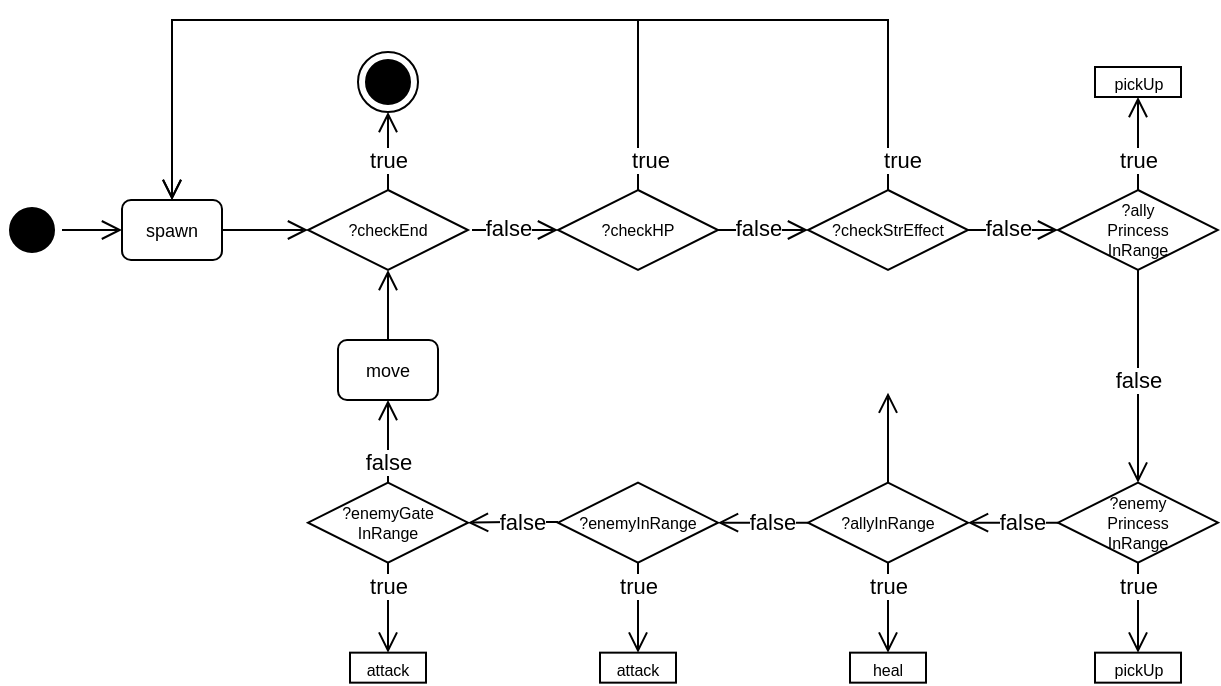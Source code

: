 <mxfile version="26.0.11">
  <diagram name="Page-1" id="e7e014a7-5840-1c2e-5031-d8a46d1fe8dd">
    <mxGraphModel dx="1247" dy="649" grid="1" gridSize="10" guides="1" tooltips="1" connect="1" arrows="1" fold="1" page="1" pageScale="1" pageWidth="1169" pageHeight="826" background="none" math="0" shadow="0">
      <root>
        <mxCell id="0" />
        <mxCell id="1" parent="0" />
        <mxCell id="22" value="" style="edgeStyle=elbowEdgeStyle;elbow=vertical;align=left;verticalAlign=bottom;endArrow=open;endSize=8;exitX=0.5;exitY=0;endFill=1;rounded=0;exitDx=0;exitDy=0;entryX=0.5;entryY=1;entryDx=0;entryDy=0;" parent="1" source="rSYbZqv3cKX7zQpIJlmM-34" target="_Sj6H3lR2v7R7_RWuAPX-43" edge="1">
          <mxGeometry x="-1" relative="1" as="geometry">
            <mxPoint x="295" y="70" as="targetPoint" />
            <Array as="points" />
            <mxPoint x="440" y="200.0" as="sourcePoint" />
          </mxGeometry>
        </mxCell>
        <mxCell id="_Sj6H3lR2v7R7_RWuAPX-50" value="true" style="edgeLabel;html=1;align=center;verticalAlign=middle;resizable=0;points=[];" parent="22" vertex="1" connectable="0">
          <mxGeometry x="0.267" relative="1" as="geometry">
            <mxPoint y="9" as="offset" />
          </mxGeometry>
        </mxCell>
        <mxCell id="rSYbZqv3cKX7zQpIJlmM-36" style="edgeStyle=orthogonalEdgeStyle;rounded=0;orthogonalLoop=1;jettySize=auto;html=1;exitX=1;exitY=0.5;exitDx=0;exitDy=0;strokeColor=none;" parent="1" source="_Sj6H3lR2v7R7_RWuAPX-70" target="rSYbZqv3cKX7zQpIJlmM-35" edge="1">
          <mxGeometry relative="1" as="geometry" />
        </mxCell>
        <mxCell id="_Sj6H3lR2v7R7_RWuAPX-70" value="" style="ellipse;shape=startState;fillColor=#000000;strokeColor=#000000;" parent="1" vertex="1">
          <mxGeometry x="100" y="130" width="30" height="30" as="geometry" />
        </mxCell>
        <mxCell id="_Sj6H3lR2v7R7_RWuAPX-43" value="" style="ellipse;shape=endState;fillColor=#000000;strokeColor=#000000;" parent="1" vertex="1">
          <mxGeometry x="278" y="56" width="30" height="30" as="geometry" />
        </mxCell>
        <mxCell id="rSYbZqv3cKX7zQpIJlmM-34" value="?checkEnd" style="rhombus;fontSize=8;" parent="1" vertex="1">
          <mxGeometry x="253" y="125" width="80" height="40" as="geometry" />
        </mxCell>
        <mxCell id="rSYbZqv3cKX7zQpIJlmM-35" value="spawn" style="fontSize=9;verticalAlign=middle;horizontal=1;rounded=1;" parent="1" vertex="1">
          <mxGeometry x="160" y="130" width="50" height="30" as="geometry" />
        </mxCell>
        <mxCell id="rSYbZqv3cKX7zQpIJlmM-39" value="" style="edgeStyle=elbowEdgeStyle;elbow=horizontal;align=left;verticalAlign=bottom;endArrow=open;endSize=8;exitX=1;exitY=0.5;endFill=1;rounded=0;exitDx=0;exitDy=0;entryX=0;entryY=0.5;entryDx=0;entryDy=0;" parent="1" source="_Sj6H3lR2v7R7_RWuAPX-70" target="rSYbZqv3cKX7zQpIJlmM-35" edge="1">
          <mxGeometry x="-1" relative="1" as="geometry">
            <mxPoint x="60" y="-30" as="targetPoint" />
            <Array as="points" />
            <mxPoint x="155" y="70.0" as="sourcePoint" />
          </mxGeometry>
        </mxCell>
        <mxCell id="rSYbZqv3cKX7zQpIJlmM-43" value="" style="edgeStyle=elbowEdgeStyle;elbow=horizontal;align=left;verticalAlign=bottom;endArrow=open;endSize=8;exitX=1;exitY=0.5;endFill=1;rounded=0;exitDx=0;exitDy=0;entryX=0;entryY=0.5;entryDx=0;entryDy=0;" parent="1" source="rSYbZqv3cKX7zQpIJlmM-35" target="rSYbZqv3cKX7zQpIJlmM-34" edge="1">
          <mxGeometry x="-1" relative="1" as="geometry">
            <mxPoint x="260" y="144.62" as="targetPoint" />
            <Array as="points" />
            <mxPoint x="220" y="144.62" as="sourcePoint" />
          </mxGeometry>
        </mxCell>
        <mxCell id="rSYbZqv3cKX7zQpIJlmM-45" value="" style="edgeStyle=elbowEdgeStyle;elbow=horizontal;align=left;verticalAlign=bottom;endArrow=open;endSize=8;exitX=0.5;exitY=0;endFill=1;rounded=0;exitDx=0;exitDy=0;entryX=0;entryY=0.5;entryDx=0;entryDy=0;" parent="1" target="rSYbZqv3cKX7zQpIJlmM-47" edge="1">
          <mxGeometry x="-1" relative="1" as="geometry">
            <mxPoint x="335" y="90" as="targetPoint" />
            <Array as="points" />
            <mxPoint x="335" y="145" as="sourcePoint" />
          </mxGeometry>
        </mxCell>
        <mxCell id="rSYbZqv3cKX7zQpIJlmM-46" value="false" style="edgeLabel;html=1;align=center;verticalAlign=middle;resizable=0;points=[];" parent="rSYbZqv3cKX7zQpIJlmM-45" vertex="1" connectable="0">
          <mxGeometry x="0.267" relative="1" as="geometry">
            <mxPoint x="-9" y="-1" as="offset" />
          </mxGeometry>
        </mxCell>
        <mxCell id="rSYbZqv3cKX7zQpIJlmM-47" value="?checkHP" style="rhombus;fontSize=8;" parent="1" vertex="1">
          <mxGeometry x="378" y="125" width="80" height="40" as="geometry" />
        </mxCell>
        <mxCell id="rSYbZqv3cKX7zQpIJlmM-50" value="" style="edgeStyle=elbowEdgeStyle;elbow=vertical;align=left;verticalAlign=bottom;endArrow=open;endSize=8;exitX=0.5;exitY=0;endFill=1;rounded=0;exitDx=0;exitDy=0;entryX=0.5;entryY=0;entryDx=0;entryDy=0;" parent="1" source="rSYbZqv3cKX7zQpIJlmM-47" target="rSYbZqv3cKX7zQpIJlmM-35" edge="1">
          <mxGeometry x="-1" relative="1" as="geometry">
            <mxPoint x="418" y="86" as="targetPoint" />
            <Array as="points">
              <mxPoint x="300" y="40" />
            </Array>
            <mxPoint x="418" y="125" as="sourcePoint" />
          </mxGeometry>
        </mxCell>
        <mxCell id="rSYbZqv3cKX7zQpIJlmM-51" value="true" style="edgeLabel;html=1;align=center;verticalAlign=middle;resizable=0;points=[];" parent="rSYbZqv3cKX7zQpIJlmM-50" vertex="1" connectable="0">
          <mxGeometry x="0.267" relative="1" as="geometry">
            <mxPoint x="179" y="70" as="offset" />
          </mxGeometry>
        </mxCell>
        <mxCell id="rSYbZqv3cKX7zQpIJlmM-66" value="" style="edgeStyle=elbowEdgeStyle;elbow=horizontal;align=left;verticalAlign=bottom;endArrow=open;endSize=8;exitX=1;exitY=0.5;endFill=1;rounded=0;exitDx=0;exitDy=0;entryX=0;entryY=0.5;entryDx=0;entryDy=0;" parent="1" source="rSYbZqv3cKX7zQpIJlmM-47" target="rSYbZqv3cKX7zQpIJlmM-68" edge="1">
          <mxGeometry x="-1" relative="1" as="geometry">
            <mxPoint x="460" y="90" as="targetPoint" />
            <Array as="points" />
            <mxPoint x="460" y="145" as="sourcePoint" />
          </mxGeometry>
        </mxCell>
        <mxCell id="rSYbZqv3cKX7zQpIJlmM-67" value="false" style="edgeLabel;html=1;align=center;verticalAlign=middle;resizable=0;points=[];" parent="rSYbZqv3cKX7zQpIJlmM-66" vertex="1" connectable="0">
          <mxGeometry x="0.267" relative="1" as="geometry">
            <mxPoint x="-9" y="-1" as="offset" />
          </mxGeometry>
        </mxCell>
        <mxCell id="rSYbZqv3cKX7zQpIJlmM-68" value="?checkStrEffect" style="rhombus;fontSize=8;" parent="1" vertex="1">
          <mxGeometry x="503" y="125" width="80" height="40" as="geometry" />
        </mxCell>
        <mxCell id="rSYbZqv3cKX7zQpIJlmM-69" value="" style="edgeStyle=elbowEdgeStyle;elbow=vertical;align=left;verticalAlign=bottom;endArrow=open;endSize=8;exitX=0.5;exitY=0;endFill=1;rounded=0;exitDx=0;exitDy=0;entryX=0.5;entryY=0;entryDx=0;entryDy=0;" parent="1" source="rSYbZqv3cKX7zQpIJlmM-68" target="rSYbZqv3cKX7zQpIJlmM-35" edge="1">
          <mxGeometry x="-1" relative="1" as="geometry">
            <mxPoint x="290" y="120" as="targetPoint" />
            <Array as="points">
              <mxPoint x="425" y="40" />
            </Array>
            <mxPoint x="543" y="125" as="sourcePoint" />
          </mxGeometry>
        </mxCell>
        <mxCell id="rSYbZqv3cKX7zQpIJlmM-70" value="true" style="edgeLabel;html=1;align=center;verticalAlign=middle;resizable=0;points=[];" parent="rSYbZqv3cKX7zQpIJlmM-69" vertex="1" connectable="0">
          <mxGeometry x="0.267" relative="1" as="geometry">
            <mxPoint x="259" y="70" as="offset" />
          </mxGeometry>
        </mxCell>
        <mxCell id="rSYbZqv3cKX7zQpIJlmM-75" value="" style="edgeStyle=elbowEdgeStyle;elbow=horizontal;align=left;verticalAlign=bottom;endArrow=open;endSize=8;exitX=1;exitY=0.5;endFill=1;rounded=0;exitDx=0;exitDy=0;entryX=0;entryY=0.5;entryDx=0;entryDy=0;" parent="1" source="rSYbZqv3cKX7zQpIJlmM-68" target="rSYbZqv3cKX7zQpIJlmM-77" edge="1">
          <mxGeometry x="-1" relative="1" as="geometry">
            <mxPoint x="585" y="90" as="targetPoint" />
            <Array as="points" />
            <mxPoint x="583" y="145" as="sourcePoint" />
          </mxGeometry>
        </mxCell>
        <mxCell id="rSYbZqv3cKX7zQpIJlmM-76" value="false" style="edgeLabel;html=1;align=center;verticalAlign=middle;resizable=0;points=[];" parent="rSYbZqv3cKX7zQpIJlmM-75" vertex="1" connectable="0">
          <mxGeometry x="0.267" relative="1" as="geometry">
            <mxPoint x="-9" y="-1" as="offset" />
          </mxGeometry>
        </mxCell>
        <mxCell id="rSYbZqv3cKX7zQpIJlmM-77" value="?ally&#xa;Princess&#xa;InRange" style="rhombus;fontSize=8;" parent="1" vertex="1">
          <mxGeometry x="628" y="125" width="80" height="40" as="geometry" />
        </mxCell>
        <mxCell id="rSYbZqv3cKX7zQpIJlmM-78" value="" style="edgeStyle=elbowEdgeStyle;elbow=vertical;align=left;verticalAlign=bottom;endArrow=open;endSize=8;exitX=0.5;exitY=0;endFill=1;rounded=0;exitDx=0;exitDy=0;entryX=0.5;entryY=1;entryDx=0;entryDy=0;" parent="1" source="rSYbZqv3cKX7zQpIJlmM-77" target="rSYbZqv3cKX7zQpIJlmM-115" edge="1">
          <mxGeometry x="-1" relative="1" as="geometry">
            <mxPoint x="668" y="80" as="targetPoint" />
            <Array as="points" />
            <mxPoint x="668" y="125" as="sourcePoint" />
          </mxGeometry>
        </mxCell>
        <mxCell id="rSYbZqv3cKX7zQpIJlmM-79" value="true" style="edgeLabel;html=1;align=center;verticalAlign=middle;resizable=0;points=[];" parent="rSYbZqv3cKX7zQpIJlmM-78" vertex="1" connectable="0">
          <mxGeometry x="0.267" relative="1" as="geometry">
            <mxPoint y="14" as="offset" />
          </mxGeometry>
        </mxCell>
        <mxCell id="rSYbZqv3cKX7zQpIJlmM-81" value="" style="edgeStyle=elbowEdgeStyle;elbow=horizontal;align=left;verticalAlign=bottom;endArrow=open;endSize=8;exitX=0.5;exitY=1;endFill=1;rounded=0;exitDx=0;exitDy=0;entryX=0.5;entryY=0;entryDx=0;entryDy=0;" parent="1" source="rSYbZqv3cKX7zQpIJlmM-77" target="rSYbZqv3cKX7zQpIJlmM-83" edge="1">
          <mxGeometry x="-1" relative="1" as="geometry">
            <mxPoint x="710" y="90" as="targetPoint" />
            <Array as="points">
              <mxPoint x="668" y="190" />
            </Array>
            <mxPoint x="708" y="145" as="sourcePoint" />
          </mxGeometry>
        </mxCell>
        <mxCell id="rSYbZqv3cKX7zQpIJlmM-82" value="false" style="edgeLabel;html=1;align=center;verticalAlign=middle;resizable=0;points=[];" parent="rSYbZqv3cKX7zQpIJlmM-81" vertex="1" connectable="0">
          <mxGeometry x="0.267" relative="1" as="geometry">
            <mxPoint y="-13" as="offset" />
          </mxGeometry>
        </mxCell>
        <mxCell id="rSYbZqv3cKX7zQpIJlmM-83" value="?enemy&#xa;Princess&#xa;InRange" style="rhombus;fontSize=8;" parent="1" vertex="1">
          <mxGeometry x="628" y="271.33" width="80" height="40" as="geometry" />
        </mxCell>
        <mxCell id="rSYbZqv3cKX7zQpIJlmM-84" value="" style="edgeStyle=elbowEdgeStyle;elbow=vertical;align=left;verticalAlign=bottom;endArrow=open;endSize=8;exitX=0.5;exitY=1;endFill=1;rounded=0;exitDx=0;exitDy=0;entryX=0.5;entryY=0;entryDx=0;entryDy=0;" parent="1" source="rSYbZqv3cKX7zQpIJlmM-83" target="rSYbZqv3cKX7zQpIJlmM-86" edge="1">
          <mxGeometry x="-1" relative="1" as="geometry">
            <mxPoint x="668" y="226.33" as="targetPoint" />
            <Array as="points" />
            <mxPoint x="668" y="271.33" as="sourcePoint" />
          </mxGeometry>
        </mxCell>
        <mxCell id="rSYbZqv3cKX7zQpIJlmM-85" value="true" style="edgeLabel;html=1;align=center;verticalAlign=middle;resizable=0;points=[];" parent="rSYbZqv3cKX7zQpIJlmM-84" vertex="1" connectable="0">
          <mxGeometry x="0.267" relative="1" as="geometry">
            <mxPoint y="-17" as="offset" />
          </mxGeometry>
        </mxCell>
        <mxCell id="rSYbZqv3cKX7zQpIJlmM-86" value="&lt;font style=&quot;font-size: 8px;&quot;&gt;pickUp&lt;/font&gt;" style="rounded=0;whiteSpace=wrap;html=1;" parent="1" vertex="1">
          <mxGeometry x="646.5" y="356.33" width="43" height="15" as="geometry" />
        </mxCell>
        <mxCell id="rSYbZqv3cKX7zQpIJlmM-109" value="" style="edgeStyle=elbowEdgeStyle;elbow=horizontal;align=left;verticalAlign=bottom;endArrow=open;endSize=8;endFill=1;rounded=0;exitX=0;exitY=0.5;exitDx=0;exitDy=0;entryX=1;entryY=0.5;entryDx=0;entryDy=0;" parent="1" source="rSYbZqv3cKX7zQpIJlmM-83" target="rSYbZqv3cKX7zQpIJlmM-130" edge="1">
          <mxGeometry x="-1" relative="1" as="geometry">
            <mxPoint x="583" y="291.33" as="targetPoint" />
            <Array as="points" />
            <mxPoint x="630" y="321.33" as="sourcePoint" />
          </mxGeometry>
        </mxCell>
        <mxCell id="rSYbZqv3cKX7zQpIJlmM-110" value="false" style="edgeLabel;html=1;align=center;verticalAlign=middle;resizable=0;points=[];" parent="rSYbZqv3cKX7zQpIJlmM-109" vertex="1" connectable="0">
          <mxGeometry x="0.267" relative="1" as="geometry">
            <mxPoint x="10" y="-1" as="offset" />
          </mxGeometry>
        </mxCell>
        <mxCell id="rSYbZqv3cKX7zQpIJlmM-112" value="" style="edgeStyle=elbowEdgeStyle;elbow=vertical;align=left;verticalAlign=bottom;endArrow=open;endSize=8;exitX=0.5;exitY=1;endFill=1;rounded=0;exitDx=0;exitDy=0;entryX=0.5;entryY=0;entryDx=0;entryDy=0;" parent="1" target="rSYbZqv3cKX7zQpIJlmM-114" edge="1">
          <mxGeometry x="-1" relative="1" as="geometry">
            <mxPoint x="543" y="226.33" as="targetPoint" />
            <Array as="points" />
            <mxPoint x="543" y="311.33" as="sourcePoint" />
          </mxGeometry>
        </mxCell>
        <mxCell id="rSYbZqv3cKX7zQpIJlmM-115" value="&lt;font style=&quot;font-size: 8px;&quot;&gt;pickUp&lt;/font&gt;" style="rounded=0;whiteSpace=wrap;html=1;" parent="1" vertex="1">
          <mxGeometry x="646.5" y="63.5" width="43" height="15" as="geometry" />
        </mxCell>
        <mxCell id="rSYbZqv3cKX7zQpIJlmM-130" value="?allyInRange" style="rhombus;fontSize=8;" parent="1" vertex="1">
          <mxGeometry x="503" y="271.33" width="80" height="40" as="geometry" />
        </mxCell>
        <mxCell id="rSYbZqv3cKX7zQpIJlmM-131" value="" style="edgeStyle=elbowEdgeStyle;elbow=vertical;align=left;verticalAlign=bottom;endArrow=open;endSize=8;exitX=0.5;exitY=1;endFill=1;rounded=0;exitDx=0;exitDy=0;entryX=0.5;entryY=0;entryDx=0;entryDy=0;" parent="1" source="rSYbZqv3cKX7zQpIJlmM-130" target="rSYbZqv3cKX7zQpIJlmM-133" edge="1">
          <mxGeometry x="-1" relative="1" as="geometry">
            <mxPoint x="543" y="226.33" as="targetPoint" />
            <Array as="points" />
            <mxPoint x="543" y="311.33" as="sourcePoint" />
          </mxGeometry>
        </mxCell>
        <mxCell id="rSYbZqv3cKX7zQpIJlmM-132" value="true" style="edgeLabel;html=1;align=center;verticalAlign=middle;resizable=0;points=[];" parent="rSYbZqv3cKX7zQpIJlmM-131" vertex="1" connectable="0">
          <mxGeometry x="0.267" relative="1" as="geometry">
            <mxPoint y="-17" as="offset" />
          </mxGeometry>
        </mxCell>
        <mxCell id="rSYbZqv3cKX7zQpIJlmM-133" value="&lt;font style=&quot;font-size: 8px;&quot;&gt;heal&lt;/font&gt;" style="rounded=0;whiteSpace=wrap;html=1;" parent="1" vertex="1">
          <mxGeometry x="524" y="356.33" width="38" height="15" as="geometry" />
        </mxCell>
        <mxCell id="rSYbZqv3cKX7zQpIJlmM-134" value="" style="edgeStyle=elbowEdgeStyle;elbow=horizontal;align=left;verticalAlign=bottom;endArrow=open;endSize=8;endFill=1;rounded=0;entryX=1;entryY=0.5;entryDx=0;entryDy=0;exitX=0;exitY=0.5;exitDx=0;exitDy=0;" parent="1" source="rSYbZqv3cKX7zQpIJlmM-130" target="rSYbZqv3cKX7zQpIJlmM-136" edge="1">
          <mxGeometry x="-1" relative="1" as="geometry">
            <mxPoint x="455" y="291.33" as="targetPoint" />
            <Array as="points" />
            <mxPoint x="503" y="291.33" as="sourcePoint" />
          </mxGeometry>
        </mxCell>
        <mxCell id="rSYbZqv3cKX7zQpIJlmM-135" value="false" style="edgeLabel;html=1;align=center;verticalAlign=middle;resizable=0;points=[];" parent="rSYbZqv3cKX7zQpIJlmM-134" vertex="1" connectable="0">
          <mxGeometry x="0.267" relative="1" as="geometry">
            <mxPoint x="10" y="-1" as="offset" />
          </mxGeometry>
        </mxCell>
        <mxCell id="rSYbZqv3cKX7zQpIJlmM-136" value="?enemyInRange" style="rhombus;fontSize=8;" parent="1" vertex="1">
          <mxGeometry x="378" y="271.33" width="80" height="40" as="geometry" />
        </mxCell>
        <mxCell id="rSYbZqv3cKX7zQpIJlmM-137" value="" style="edgeStyle=elbowEdgeStyle;elbow=vertical;align=left;verticalAlign=bottom;endArrow=open;endSize=8;exitX=0.5;exitY=1;endFill=1;rounded=0;exitDx=0;exitDy=0;entryX=0.5;entryY=0;entryDx=0;entryDy=0;" parent="1" source="rSYbZqv3cKX7zQpIJlmM-136" target="rSYbZqv3cKX7zQpIJlmM-139" edge="1">
          <mxGeometry x="-1" relative="1" as="geometry">
            <mxPoint x="418" y="226.33" as="targetPoint" />
            <Array as="points" />
            <mxPoint x="418" y="311.33" as="sourcePoint" />
          </mxGeometry>
        </mxCell>
        <mxCell id="rSYbZqv3cKX7zQpIJlmM-138" value="true" style="edgeLabel;html=1;align=center;verticalAlign=middle;resizable=0;points=[];" parent="rSYbZqv3cKX7zQpIJlmM-137" vertex="1" connectable="0">
          <mxGeometry x="0.267" relative="1" as="geometry">
            <mxPoint y="-17" as="offset" />
          </mxGeometry>
        </mxCell>
        <mxCell id="rSYbZqv3cKX7zQpIJlmM-139" value="&lt;font style=&quot;font-size: 8px;&quot;&gt;attack&lt;/font&gt;" style="rounded=0;whiteSpace=wrap;html=1;" parent="1" vertex="1">
          <mxGeometry x="399" y="356.33" width="38" height="15" as="geometry" />
        </mxCell>
        <mxCell id="rSYbZqv3cKX7zQpIJlmM-140" value="move" style="fontSize=9;verticalAlign=middle;horizontal=1;rounded=1;" parent="1" vertex="1">
          <mxGeometry x="268" y="200" width="50" height="30" as="geometry" />
        </mxCell>
        <mxCell id="rSYbZqv3cKX7zQpIJlmM-148" value="" style="edgeStyle=elbowEdgeStyle;elbow=horizontal;align=left;verticalAlign=bottom;endArrow=open;endSize=8;exitX=0.5;exitY=0;endFill=1;rounded=0;exitDx=0;exitDy=0;entryX=0.5;entryY=1;entryDx=0;entryDy=0;" parent="1" source="rSYbZqv3cKX7zQpIJlmM-140" target="rSYbZqv3cKX7zQpIJlmM-34" edge="1">
          <mxGeometry x="-1" relative="1" as="geometry">
            <mxPoint x="296" y="190" as="targetPoint" />
            <Array as="points" />
            <mxPoint x="253" y="190" as="sourcePoint" />
          </mxGeometry>
        </mxCell>
        <mxCell id="rSYbZqv3cKX7zQpIJlmM-153" value="" style="edgeStyle=elbowEdgeStyle;elbow=horizontal;align=left;verticalAlign=bottom;endArrow=open;endSize=8;endFill=1;rounded=0;entryX=1;entryY=0.5;entryDx=0;entryDy=0;exitX=0;exitY=0.5;exitDx=0;exitDy=0;" parent="1" target="rSYbZqv3cKX7zQpIJlmM-155" edge="1">
          <mxGeometry x="-1" relative="1" as="geometry">
            <mxPoint x="330" y="291.33" as="targetPoint" />
            <Array as="points" />
            <mxPoint x="378" y="291" as="sourcePoint" />
          </mxGeometry>
        </mxCell>
        <mxCell id="rSYbZqv3cKX7zQpIJlmM-154" value="false" style="edgeLabel;html=1;align=center;verticalAlign=middle;resizable=0;points=[];" parent="rSYbZqv3cKX7zQpIJlmM-153" vertex="1" connectable="0">
          <mxGeometry x="0.267" relative="1" as="geometry">
            <mxPoint x="10" y="-1" as="offset" />
          </mxGeometry>
        </mxCell>
        <mxCell id="rSYbZqv3cKX7zQpIJlmM-155" value="?enemyGate&#xa;InRange" style="rhombus;fontSize=8;" parent="1" vertex="1">
          <mxGeometry x="253" y="271.33" width="80" height="40" as="geometry" />
        </mxCell>
        <mxCell id="rSYbZqv3cKX7zQpIJlmM-156" value="" style="edgeStyle=elbowEdgeStyle;elbow=vertical;align=left;verticalAlign=bottom;endArrow=open;endSize=8;exitX=0.5;exitY=1;endFill=1;rounded=0;exitDx=0;exitDy=0;entryX=0.5;entryY=0;entryDx=0;entryDy=0;" parent="1" source="rSYbZqv3cKX7zQpIJlmM-155" target="rSYbZqv3cKX7zQpIJlmM-158" edge="1">
          <mxGeometry x="-1" relative="1" as="geometry">
            <mxPoint x="293" y="226.33" as="targetPoint" />
            <Array as="points" />
            <mxPoint x="293" y="311.33" as="sourcePoint" />
          </mxGeometry>
        </mxCell>
        <mxCell id="rSYbZqv3cKX7zQpIJlmM-157" value="true" style="edgeLabel;html=1;align=center;verticalAlign=middle;resizable=0;points=[];" parent="rSYbZqv3cKX7zQpIJlmM-156" vertex="1" connectable="0">
          <mxGeometry x="0.267" relative="1" as="geometry">
            <mxPoint y="-17" as="offset" />
          </mxGeometry>
        </mxCell>
        <mxCell id="rSYbZqv3cKX7zQpIJlmM-158" value="&lt;font style=&quot;font-size: 8px;&quot;&gt;attack&lt;/font&gt;" style="rounded=0;whiteSpace=wrap;html=1;" parent="1" vertex="1">
          <mxGeometry x="274" y="356.33" width="38" height="15" as="geometry" />
        </mxCell>
        <mxCell id="rSYbZqv3cKX7zQpIJlmM-170" value="" style="edgeStyle=elbowEdgeStyle;elbow=horizontal;align=left;verticalAlign=bottom;endArrow=open;endSize=8;endFill=1;rounded=0;entryX=0.5;entryY=1;entryDx=0;entryDy=0;exitX=0.5;exitY=0;exitDx=0;exitDy=0;" parent="1" source="rSYbZqv3cKX7zQpIJlmM-155" target="rSYbZqv3cKX7zQpIJlmM-140" edge="1">
          <mxGeometry x="-1" relative="1" as="geometry">
            <mxPoint x="95" y="301" as="targetPoint" />
            <Array as="points">
              <mxPoint x="293" y="250" />
            </Array>
            <mxPoint x="138" y="301" as="sourcePoint" />
          </mxGeometry>
        </mxCell>
        <mxCell id="rSYbZqv3cKX7zQpIJlmM-171" value="false" style="edgeLabel;html=1;align=center;verticalAlign=middle;resizable=0;points=[];" parent="rSYbZqv3cKX7zQpIJlmM-170" vertex="1" connectable="0">
          <mxGeometry x="0.267" relative="1" as="geometry">
            <mxPoint y="15" as="offset" />
          </mxGeometry>
        </mxCell>
      </root>
    </mxGraphModel>
  </diagram>
</mxfile>
